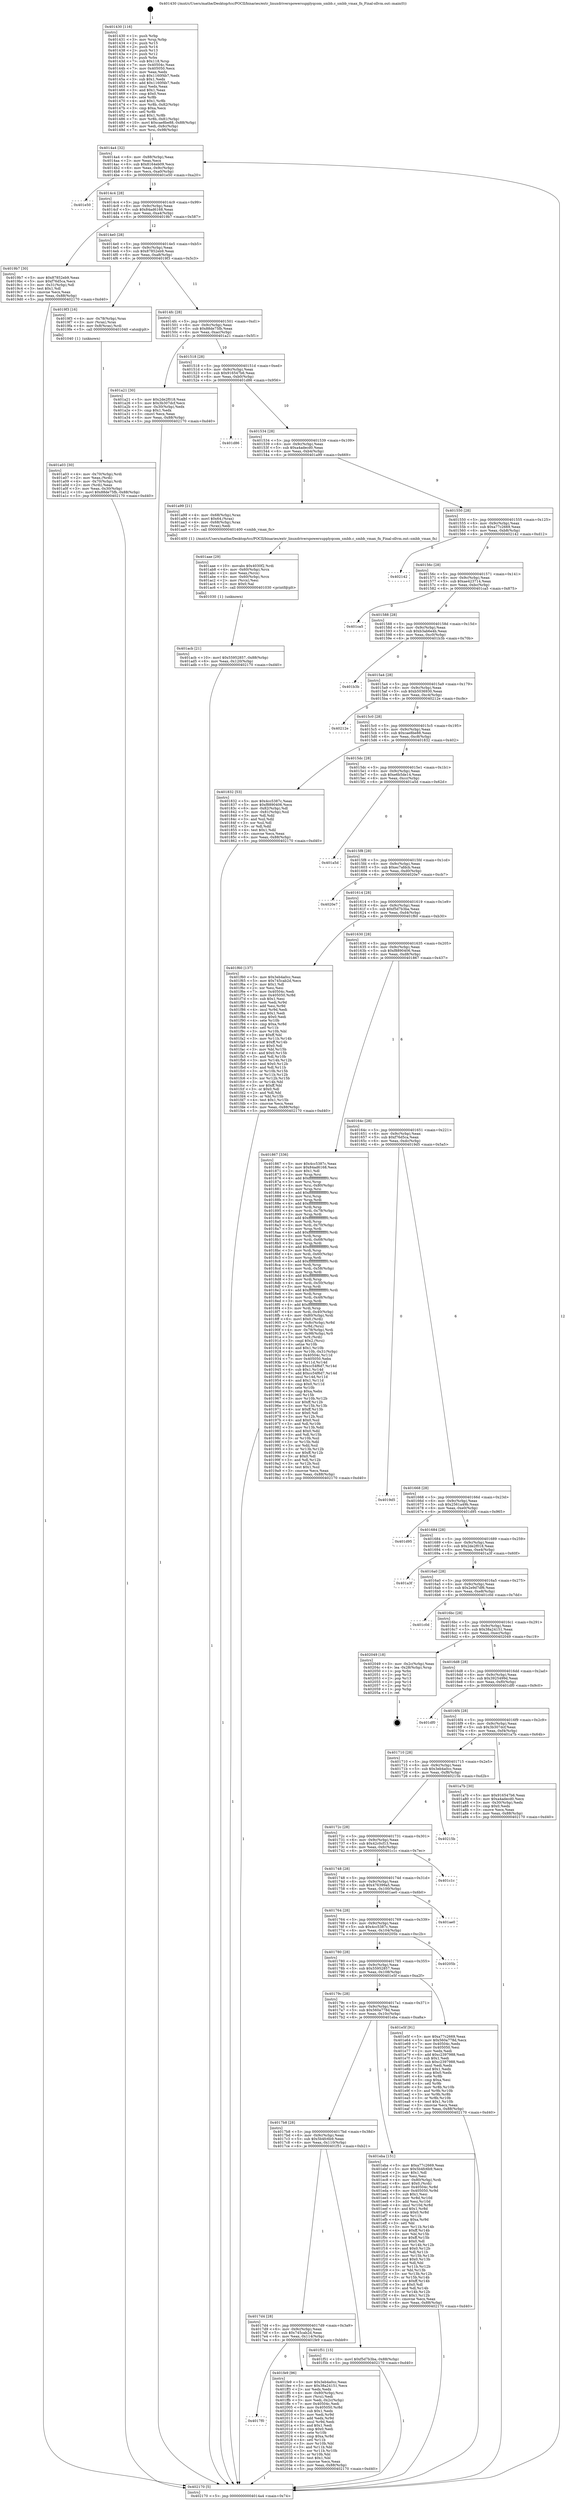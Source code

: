 digraph "0x401430" {
  label = "0x401430 (/mnt/c/Users/mathe/Desktop/tcc/POCII/binaries/extr_linuxdriverspowersupplyqcom_smbb.c_smbb_vmax_fn_Final-ollvm.out::main(0))"
  labelloc = "t"
  node[shape=record]

  Entry [label="",width=0.3,height=0.3,shape=circle,fillcolor=black,style=filled]
  "0x4014a4" [label="{
     0x4014a4 [32]\l
     | [instrs]\l
     &nbsp;&nbsp;0x4014a4 \<+6\>: mov -0x88(%rbp),%eax\l
     &nbsp;&nbsp;0x4014aa \<+2\>: mov %eax,%ecx\l
     &nbsp;&nbsp;0x4014ac \<+6\>: sub $0x8164eb09,%ecx\l
     &nbsp;&nbsp;0x4014b2 \<+6\>: mov %eax,-0x9c(%rbp)\l
     &nbsp;&nbsp;0x4014b8 \<+6\>: mov %ecx,-0xa0(%rbp)\l
     &nbsp;&nbsp;0x4014be \<+6\>: je 0000000000401e50 \<main+0xa20\>\l
  }"]
  "0x401e50" [label="{
     0x401e50\l
  }", style=dashed]
  "0x4014c4" [label="{
     0x4014c4 [28]\l
     | [instrs]\l
     &nbsp;&nbsp;0x4014c4 \<+5\>: jmp 00000000004014c9 \<main+0x99\>\l
     &nbsp;&nbsp;0x4014c9 \<+6\>: mov -0x9c(%rbp),%eax\l
     &nbsp;&nbsp;0x4014cf \<+5\>: sub $0x84ad6168,%eax\l
     &nbsp;&nbsp;0x4014d4 \<+6\>: mov %eax,-0xa4(%rbp)\l
     &nbsp;&nbsp;0x4014da \<+6\>: je 00000000004019b7 \<main+0x587\>\l
  }"]
  Exit [label="",width=0.3,height=0.3,shape=circle,fillcolor=black,style=filled,peripheries=2]
  "0x4019b7" [label="{
     0x4019b7 [30]\l
     | [instrs]\l
     &nbsp;&nbsp;0x4019b7 \<+5\>: mov $0x87852eb9,%eax\l
     &nbsp;&nbsp;0x4019bc \<+5\>: mov $0xf76d5ca,%ecx\l
     &nbsp;&nbsp;0x4019c1 \<+3\>: mov -0x31(%rbp),%dl\l
     &nbsp;&nbsp;0x4019c4 \<+3\>: test $0x1,%dl\l
     &nbsp;&nbsp;0x4019c7 \<+3\>: cmovne %ecx,%eax\l
     &nbsp;&nbsp;0x4019ca \<+6\>: mov %eax,-0x88(%rbp)\l
     &nbsp;&nbsp;0x4019d0 \<+5\>: jmp 0000000000402170 \<main+0xd40\>\l
  }"]
  "0x4014e0" [label="{
     0x4014e0 [28]\l
     | [instrs]\l
     &nbsp;&nbsp;0x4014e0 \<+5\>: jmp 00000000004014e5 \<main+0xb5\>\l
     &nbsp;&nbsp;0x4014e5 \<+6\>: mov -0x9c(%rbp),%eax\l
     &nbsp;&nbsp;0x4014eb \<+5\>: sub $0x87852eb9,%eax\l
     &nbsp;&nbsp;0x4014f0 \<+6\>: mov %eax,-0xa8(%rbp)\l
     &nbsp;&nbsp;0x4014f6 \<+6\>: je 00000000004019f3 \<main+0x5c3\>\l
  }"]
  "0x4017f0" [label="{
     0x4017f0\l
  }", style=dashed]
  "0x4019f3" [label="{
     0x4019f3 [16]\l
     | [instrs]\l
     &nbsp;&nbsp;0x4019f3 \<+4\>: mov -0x78(%rbp),%rax\l
     &nbsp;&nbsp;0x4019f7 \<+3\>: mov (%rax),%rax\l
     &nbsp;&nbsp;0x4019fa \<+4\>: mov 0x8(%rax),%rdi\l
     &nbsp;&nbsp;0x4019fe \<+5\>: call 0000000000401040 \<atoi@plt\>\l
     | [calls]\l
     &nbsp;&nbsp;0x401040 \{1\} (unknown)\l
  }"]
  "0x4014fc" [label="{
     0x4014fc [28]\l
     | [instrs]\l
     &nbsp;&nbsp;0x4014fc \<+5\>: jmp 0000000000401501 \<main+0xd1\>\l
     &nbsp;&nbsp;0x401501 \<+6\>: mov -0x9c(%rbp),%eax\l
     &nbsp;&nbsp;0x401507 \<+5\>: sub $0x88de75fb,%eax\l
     &nbsp;&nbsp;0x40150c \<+6\>: mov %eax,-0xac(%rbp)\l
     &nbsp;&nbsp;0x401512 \<+6\>: je 0000000000401a21 \<main+0x5f1\>\l
  }"]
  "0x401fe9" [label="{
     0x401fe9 [96]\l
     | [instrs]\l
     &nbsp;&nbsp;0x401fe9 \<+5\>: mov $0x3eb4a0cc,%eax\l
     &nbsp;&nbsp;0x401fee \<+5\>: mov $0x38a24151,%ecx\l
     &nbsp;&nbsp;0x401ff3 \<+2\>: xor %edx,%edx\l
     &nbsp;&nbsp;0x401ff5 \<+4\>: mov -0x80(%rbp),%rsi\l
     &nbsp;&nbsp;0x401ff9 \<+2\>: mov (%rsi),%edi\l
     &nbsp;&nbsp;0x401ffb \<+3\>: mov %edi,-0x2c(%rbp)\l
     &nbsp;&nbsp;0x401ffe \<+7\>: mov 0x40504c,%edi\l
     &nbsp;&nbsp;0x402005 \<+8\>: mov 0x405050,%r8d\l
     &nbsp;&nbsp;0x40200d \<+3\>: sub $0x1,%edx\l
     &nbsp;&nbsp;0x402010 \<+3\>: mov %edi,%r9d\l
     &nbsp;&nbsp;0x402013 \<+3\>: add %edx,%r9d\l
     &nbsp;&nbsp;0x402016 \<+4\>: imul %r9d,%edi\l
     &nbsp;&nbsp;0x40201a \<+3\>: and $0x1,%edi\l
     &nbsp;&nbsp;0x40201d \<+3\>: cmp $0x0,%edi\l
     &nbsp;&nbsp;0x402020 \<+4\>: sete %r10b\l
     &nbsp;&nbsp;0x402024 \<+4\>: cmp $0xa,%r8d\l
     &nbsp;&nbsp;0x402028 \<+4\>: setl %r11b\l
     &nbsp;&nbsp;0x40202c \<+3\>: mov %r10b,%bl\l
     &nbsp;&nbsp;0x40202f \<+3\>: and %r11b,%bl\l
     &nbsp;&nbsp;0x402032 \<+3\>: xor %r11b,%r10b\l
     &nbsp;&nbsp;0x402035 \<+3\>: or %r10b,%bl\l
     &nbsp;&nbsp;0x402038 \<+3\>: test $0x1,%bl\l
     &nbsp;&nbsp;0x40203b \<+3\>: cmovne %ecx,%eax\l
     &nbsp;&nbsp;0x40203e \<+6\>: mov %eax,-0x88(%rbp)\l
     &nbsp;&nbsp;0x402044 \<+5\>: jmp 0000000000402170 \<main+0xd40\>\l
  }"]
  "0x401a21" [label="{
     0x401a21 [30]\l
     | [instrs]\l
     &nbsp;&nbsp;0x401a21 \<+5\>: mov $0x2de2f018,%eax\l
     &nbsp;&nbsp;0x401a26 \<+5\>: mov $0x3b307dcf,%ecx\l
     &nbsp;&nbsp;0x401a2b \<+3\>: mov -0x30(%rbp),%edx\l
     &nbsp;&nbsp;0x401a2e \<+3\>: cmp $0x1,%edx\l
     &nbsp;&nbsp;0x401a31 \<+3\>: cmovl %ecx,%eax\l
     &nbsp;&nbsp;0x401a34 \<+6\>: mov %eax,-0x88(%rbp)\l
     &nbsp;&nbsp;0x401a3a \<+5\>: jmp 0000000000402170 \<main+0xd40\>\l
  }"]
  "0x401518" [label="{
     0x401518 [28]\l
     | [instrs]\l
     &nbsp;&nbsp;0x401518 \<+5\>: jmp 000000000040151d \<main+0xed\>\l
     &nbsp;&nbsp;0x40151d \<+6\>: mov -0x9c(%rbp),%eax\l
     &nbsp;&nbsp;0x401523 \<+5\>: sub $0x916547b6,%eax\l
     &nbsp;&nbsp;0x401528 \<+6\>: mov %eax,-0xb0(%rbp)\l
     &nbsp;&nbsp;0x40152e \<+6\>: je 0000000000401d86 \<main+0x956\>\l
  }"]
  "0x4017d4" [label="{
     0x4017d4 [28]\l
     | [instrs]\l
     &nbsp;&nbsp;0x4017d4 \<+5\>: jmp 00000000004017d9 \<main+0x3a9\>\l
     &nbsp;&nbsp;0x4017d9 \<+6\>: mov -0x9c(%rbp),%eax\l
     &nbsp;&nbsp;0x4017df \<+5\>: sub $0x745cab2d,%eax\l
     &nbsp;&nbsp;0x4017e4 \<+6\>: mov %eax,-0x114(%rbp)\l
     &nbsp;&nbsp;0x4017ea \<+6\>: je 0000000000401fe9 \<main+0xbb9\>\l
  }"]
  "0x401d86" [label="{
     0x401d86\l
  }", style=dashed]
  "0x401534" [label="{
     0x401534 [28]\l
     | [instrs]\l
     &nbsp;&nbsp;0x401534 \<+5\>: jmp 0000000000401539 \<main+0x109\>\l
     &nbsp;&nbsp;0x401539 \<+6\>: mov -0x9c(%rbp),%eax\l
     &nbsp;&nbsp;0x40153f \<+5\>: sub $0xa4adecd0,%eax\l
     &nbsp;&nbsp;0x401544 \<+6\>: mov %eax,-0xb4(%rbp)\l
     &nbsp;&nbsp;0x40154a \<+6\>: je 0000000000401a99 \<main+0x669\>\l
  }"]
  "0x401f51" [label="{
     0x401f51 [15]\l
     | [instrs]\l
     &nbsp;&nbsp;0x401f51 \<+10\>: movl $0xf5d7b3ba,-0x88(%rbp)\l
     &nbsp;&nbsp;0x401f5b \<+5\>: jmp 0000000000402170 \<main+0xd40\>\l
  }"]
  "0x401a99" [label="{
     0x401a99 [21]\l
     | [instrs]\l
     &nbsp;&nbsp;0x401a99 \<+4\>: mov -0x68(%rbp),%rax\l
     &nbsp;&nbsp;0x401a9d \<+6\>: movl $0x64,(%rax)\l
     &nbsp;&nbsp;0x401aa3 \<+4\>: mov -0x68(%rbp),%rax\l
     &nbsp;&nbsp;0x401aa7 \<+2\>: mov (%rax),%edi\l
     &nbsp;&nbsp;0x401aa9 \<+5\>: call 0000000000401400 \<smbb_vmax_fn\>\l
     | [calls]\l
     &nbsp;&nbsp;0x401400 \{1\} (/mnt/c/Users/mathe/Desktop/tcc/POCII/binaries/extr_linuxdriverspowersupplyqcom_smbb.c_smbb_vmax_fn_Final-ollvm.out::smbb_vmax_fn)\l
  }"]
  "0x401550" [label="{
     0x401550 [28]\l
     | [instrs]\l
     &nbsp;&nbsp;0x401550 \<+5\>: jmp 0000000000401555 \<main+0x125\>\l
     &nbsp;&nbsp;0x401555 \<+6\>: mov -0x9c(%rbp),%eax\l
     &nbsp;&nbsp;0x40155b \<+5\>: sub $0xa77c2669,%eax\l
     &nbsp;&nbsp;0x401560 \<+6\>: mov %eax,-0xb8(%rbp)\l
     &nbsp;&nbsp;0x401566 \<+6\>: je 0000000000402142 \<main+0xd12\>\l
  }"]
  "0x4017b8" [label="{
     0x4017b8 [28]\l
     | [instrs]\l
     &nbsp;&nbsp;0x4017b8 \<+5\>: jmp 00000000004017bd \<main+0x38d\>\l
     &nbsp;&nbsp;0x4017bd \<+6\>: mov -0x9c(%rbp),%eax\l
     &nbsp;&nbsp;0x4017c3 \<+5\>: sub $0x5b4fc6b9,%eax\l
     &nbsp;&nbsp;0x4017c8 \<+6\>: mov %eax,-0x110(%rbp)\l
     &nbsp;&nbsp;0x4017ce \<+6\>: je 0000000000401f51 \<main+0xb21\>\l
  }"]
  "0x402142" [label="{
     0x402142\l
  }", style=dashed]
  "0x40156c" [label="{
     0x40156c [28]\l
     | [instrs]\l
     &nbsp;&nbsp;0x40156c \<+5\>: jmp 0000000000401571 \<main+0x141\>\l
     &nbsp;&nbsp;0x401571 \<+6\>: mov -0x9c(%rbp),%eax\l
     &nbsp;&nbsp;0x401577 \<+5\>: sub $0xae423714,%eax\l
     &nbsp;&nbsp;0x40157c \<+6\>: mov %eax,-0xbc(%rbp)\l
     &nbsp;&nbsp;0x401582 \<+6\>: je 0000000000401ca5 \<main+0x875\>\l
  }"]
  "0x401eba" [label="{
     0x401eba [151]\l
     | [instrs]\l
     &nbsp;&nbsp;0x401eba \<+5\>: mov $0xa77c2669,%eax\l
     &nbsp;&nbsp;0x401ebf \<+5\>: mov $0x5b4fc6b9,%ecx\l
     &nbsp;&nbsp;0x401ec4 \<+2\>: mov $0x1,%dl\l
     &nbsp;&nbsp;0x401ec6 \<+2\>: xor %esi,%esi\l
     &nbsp;&nbsp;0x401ec8 \<+4\>: mov -0x80(%rbp),%rdi\l
     &nbsp;&nbsp;0x401ecc \<+6\>: movl $0x0,(%rdi)\l
     &nbsp;&nbsp;0x401ed2 \<+8\>: mov 0x40504c,%r8d\l
     &nbsp;&nbsp;0x401eda \<+8\>: mov 0x405050,%r9d\l
     &nbsp;&nbsp;0x401ee2 \<+3\>: sub $0x1,%esi\l
     &nbsp;&nbsp;0x401ee5 \<+3\>: mov %r8d,%r10d\l
     &nbsp;&nbsp;0x401ee8 \<+3\>: add %esi,%r10d\l
     &nbsp;&nbsp;0x401eeb \<+4\>: imul %r10d,%r8d\l
     &nbsp;&nbsp;0x401eef \<+4\>: and $0x1,%r8d\l
     &nbsp;&nbsp;0x401ef3 \<+4\>: cmp $0x0,%r8d\l
     &nbsp;&nbsp;0x401ef7 \<+4\>: sete %r11b\l
     &nbsp;&nbsp;0x401efb \<+4\>: cmp $0xa,%r9d\l
     &nbsp;&nbsp;0x401eff \<+3\>: setl %bl\l
     &nbsp;&nbsp;0x401f02 \<+3\>: mov %r11b,%r14b\l
     &nbsp;&nbsp;0x401f05 \<+4\>: xor $0xff,%r14b\l
     &nbsp;&nbsp;0x401f09 \<+3\>: mov %bl,%r15b\l
     &nbsp;&nbsp;0x401f0c \<+4\>: xor $0xff,%r15b\l
     &nbsp;&nbsp;0x401f10 \<+3\>: xor $0x0,%dl\l
     &nbsp;&nbsp;0x401f13 \<+3\>: mov %r14b,%r12b\l
     &nbsp;&nbsp;0x401f16 \<+4\>: and $0x0,%r12b\l
     &nbsp;&nbsp;0x401f1a \<+3\>: and %dl,%r11b\l
     &nbsp;&nbsp;0x401f1d \<+3\>: mov %r15b,%r13b\l
     &nbsp;&nbsp;0x401f20 \<+4\>: and $0x0,%r13b\l
     &nbsp;&nbsp;0x401f24 \<+2\>: and %dl,%bl\l
     &nbsp;&nbsp;0x401f26 \<+3\>: or %r11b,%r12b\l
     &nbsp;&nbsp;0x401f29 \<+3\>: or %bl,%r13b\l
     &nbsp;&nbsp;0x401f2c \<+3\>: xor %r13b,%r12b\l
     &nbsp;&nbsp;0x401f2f \<+3\>: or %r15b,%r14b\l
     &nbsp;&nbsp;0x401f32 \<+4\>: xor $0xff,%r14b\l
     &nbsp;&nbsp;0x401f36 \<+3\>: or $0x0,%dl\l
     &nbsp;&nbsp;0x401f39 \<+3\>: and %dl,%r14b\l
     &nbsp;&nbsp;0x401f3c \<+3\>: or %r14b,%r12b\l
     &nbsp;&nbsp;0x401f3f \<+4\>: test $0x1,%r12b\l
     &nbsp;&nbsp;0x401f43 \<+3\>: cmovne %ecx,%eax\l
     &nbsp;&nbsp;0x401f46 \<+6\>: mov %eax,-0x88(%rbp)\l
     &nbsp;&nbsp;0x401f4c \<+5\>: jmp 0000000000402170 \<main+0xd40\>\l
  }"]
  "0x401ca5" [label="{
     0x401ca5\l
  }", style=dashed]
  "0x401588" [label="{
     0x401588 [28]\l
     | [instrs]\l
     &nbsp;&nbsp;0x401588 \<+5\>: jmp 000000000040158d \<main+0x15d\>\l
     &nbsp;&nbsp;0x40158d \<+6\>: mov -0x9c(%rbp),%eax\l
     &nbsp;&nbsp;0x401593 \<+5\>: sub $0xb3ab6e4b,%eax\l
     &nbsp;&nbsp;0x401598 \<+6\>: mov %eax,-0xc0(%rbp)\l
     &nbsp;&nbsp;0x40159e \<+6\>: je 0000000000401b3b \<main+0x70b\>\l
  }"]
  "0x40179c" [label="{
     0x40179c [28]\l
     | [instrs]\l
     &nbsp;&nbsp;0x40179c \<+5\>: jmp 00000000004017a1 \<main+0x371\>\l
     &nbsp;&nbsp;0x4017a1 \<+6\>: mov -0x9c(%rbp),%eax\l
     &nbsp;&nbsp;0x4017a7 \<+5\>: sub $0x560a778d,%eax\l
     &nbsp;&nbsp;0x4017ac \<+6\>: mov %eax,-0x10c(%rbp)\l
     &nbsp;&nbsp;0x4017b2 \<+6\>: je 0000000000401eba \<main+0xa8a\>\l
  }"]
  "0x401b3b" [label="{
     0x401b3b\l
  }", style=dashed]
  "0x4015a4" [label="{
     0x4015a4 [28]\l
     | [instrs]\l
     &nbsp;&nbsp;0x4015a4 \<+5\>: jmp 00000000004015a9 \<main+0x179\>\l
     &nbsp;&nbsp;0x4015a9 \<+6\>: mov -0x9c(%rbp),%eax\l
     &nbsp;&nbsp;0x4015af \<+5\>: sub $0xb5036930,%eax\l
     &nbsp;&nbsp;0x4015b4 \<+6\>: mov %eax,-0xc4(%rbp)\l
     &nbsp;&nbsp;0x4015ba \<+6\>: je 000000000040212e \<main+0xcfe\>\l
  }"]
  "0x401e5f" [label="{
     0x401e5f [91]\l
     | [instrs]\l
     &nbsp;&nbsp;0x401e5f \<+5\>: mov $0xa77c2669,%eax\l
     &nbsp;&nbsp;0x401e64 \<+5\>: mov $0x560a778d,%ecx\l
     &nbsp;&nbsp;0x401e69 \<+7\>: mov 0x40504c,%edx\l
     &nbsp;&nbsp;0x401e70 \<+7\>: mov 0x405050,%esi\l
     &nbsp;&nbsp;0x401e77 \<+2\>: mov %edx,%edi\l
     &nbsp;&nbsp;0x401e79 \<+6\>: add $0xc2397988,%edi\l
     &nbsp;&nbsp;0x401e7f \<+3\>: sub $0x1,%edi\l
     &nbsp;&nbsp;0x401e82 \<+6\>: sub $0xc2397988,%edi\l
     &nbsp;&nbsp;0x401e88 \<+3\>: imul %edi,%edx\l
     &nbsp;&nbsp;0x401e8b \<+3\>: and $0x1,%edx\l
     &nbsp;&nbsp;0x401e8e \<+3\>: cmp $0x0,%edx\l
     &nbsp;&nbsp;0x401e91 \<+4\>: sete %r8b\l
     &nbsp;&nbsp;0x401e95 \<+3\>: cmp $0xa,%esi\l
     &nbsp;&nbsp;0x401e98 \<+4\>: setl %r9b\l
     &nbsp;&nbsp;0x401e9c \<+3\>: mov %r8b,%r10b\l
     &nbsp;&nbsp;0x401e9f \<+3\>: and %r9b,%r10b\l
     &nbsp;&nbsp;0x401ea2 \<+3\>: xor %r9b,%r8b\l
     &nbsp;&nbsp;0x401ea5 \<+3\>: or %r8b,%r10b\l
     &nbsp;&nbsp;0x401ea8 \<+4\>: test $0x1,%r10b\l
     &nbsp;&nbsp;0x401eac \<+3\>: cmovne %ecx,%eax\l
     &nbsp;&nbsp;0x401eaf \<+6\>: mov %eax,-0x88(%rbp)\l
     &nbsp;&nbsp;0x401eb5 \<+5\>: jmp 0000000000402170 \<main+0xd40\>\l
  }"]
  "0x40212e" [label="{
     0x40212e\l
  }", style=dashed]
  "0x4015c0" [label="{
     0x4015c0 [28]\l
     | [instrs]\l
     &nbsp;&nbsp;0x4015c0 \<+5\>: jmp 00000000004015c5 \<main+0x195\>\l
     &nbsp;&nbsp;0x4015c5 \<+6\>: mov -0x9c(%rbp),%eax\l
     &nbsp;&nbsp;0x4015cb \<+5\>: sub $0xcae8be88,%eax\l
     &nbsp;&nbsp;0x4015d0 \<+6\>: mov %eax,-0xc8(%rbp)\l
     &nbsp;&nbsp;0x4015d6 \<+6\>: je 0000000000401832 \<main+0x402\>\l
  }"]
  "0x401780" [label="{
     0x401780 [28]\l
     | [instrs]\l
     &nbsp;&nbsp;0x401780 \<+5\>: jmp 0000000000401785 \<main+0x355\>\l
     &nbsp;&nbsp;0x401785 \<+6\>: mov -0x9c(%rbp),%eax\l
     &nbsp;&nbsp;0x40178b \<+5\>: sub $0x55952857,%eax\l
     &nbsp;&nbsp;0x401790 \<+6\>: mov %eax,-0x108(%rbp)\l
     &nbsp;&nbsp;0x401796 \<+6\>: je 0000000000401e5f \<main+0xa2f\>\l
  }"]
  "0x401832" [label="{
     0x401832 [53]\l
     | [instrs]\l
     &nbsp;&nbsp;0x401832 \<+5\>: mov $0x4cc5387c,%eax\l
     &nbsp;&nbsp;0x401837 \<+5\>: mov $0xf8890406,%ecx\l
     &nbsp;&nbsp;0x40183c \<+6\>: mov -0x82(%rbp),%dl\l
     &nbsp;&nbsp;0x401842 \<+7\>: mov -0x81(%rbp),%sil\l
     &nbsp;&nbsp;0x401849 \<+3\>: mov %dl,%dil\l
     &nbsp;&nbsp;0x40184c \<+3\>: and %sil,%dil\l
     &nbsp;&nbsp;0x40184f \<+3\>: xor %sil,%dl\l
     &nbsp;&nbsp;0x401852 \<+3\>: or %dl,%dil\l
     &nbsp;&nbsp;0x401855 \<+4\>: test $0x1,%dil\l
     &nbsp;&nbsp;0x401859 \<+3\>: cmovne %ecx,%eax\l
     &nbsp;&nbsp;0x40185c \<+6\>: mov %eax,-0x88(%rbp)\l
     &nbsp;&nbsp;0x401862 \<+5\>: jmp 0000000000402170 \<main+0xd40\>\l
  }"]
  "0x4015dc" [label="{
     0x4015dc [28]\l
     | [instrs]\l
     &nbsp;&nbsp;0x4015dc \<+5\>: jmp 00000000004015e1 \<main+0x1b1\>\l
     &nbsp;&nbsp;0x4015e1 \<+6\>: mov -0x9c(%rbp),%eax\l
     &nbsp;&nbsp;0x4015e7 \<+5\>: sub $0xe6b5de14,%eax\l
     &nbsp;&nbsp;0x4015ec \<+6\>: mov %eax,-0xcc(%rbp)\l
     &nbsp;&nbsp;0x4015f2 \<+6\>: je 0000000000401a5d \<main+0x62d\>\l
  }"]
  "0x402170" [label="{
     0x402170 [5]\l
     | [instrs]\l
     &nbsp;&nbsp;0x402170 \<+5\>: jmp 00000000004014a4 \<main+0x74\>\l
  }"]
  "0x401430" [label="{
     0x401430 [116]\l
     | [instrs]\l
     &nbsp;&nbsp;0x401430 \<+1\>: push %rbp\l
     &nbsp;&nbsp;0x401431 \<+3\>: mov %rsp,%rbp\l
     &nbsp;&nbsp;0x401434 \<+2\>: push %r15\l
     &nbsp;&nbsp;0x401436 \<+2\>: push %r14\l
     &nbsp;&nbsp;0x401438 \<+2\>: push %r13\l
     &nbsp;&nbsp;0x40143a \<+2\>: push %r12\l
     &nbsp;&nbsp;0x40143c \<+1\>: push %rbx\l
     &nbsp;&nbsp;0x40143d \<+7\>: sub $0x118,%rsp\l
     &nbsp;&nbsp;0x401444 \<+7\>: mov 0x40504c,%eax\l
     &nbsp;&nbsp;0x40144b \<+7\>: mov 0x405050,%ecx\l
     &nbsp;&nbsp;0x401452 \<+2\>: mov %eax,%edx\l
     &nbsp;&nbsp;0x401454 \<+6\>: sub $0x1160f4b7,%edx\l
     &nbsp;&nbsp;0x40145a \<+3\>: sub $0x1,%edx\l
     &nbsp;&nbsp;0x40145d \<+6\>: add $0x1160f4b7,%edx\l
     &nbsp;&nbsp;0x401463 \<+3\>: imul %edx,%eax\l
     &nbsp;&nbsp;0x401466 \<+3\>: and $0x1,%eax\l
     &nbsp;&nbsp;0x401469 \<+3\>: cmp $0x0,%eax\l
     &nbsp;&nbsp;0x40146c \<+4\>: sete %r8b\l
     &nbsp;&nbsp;0x401470 \<+4\>: and $0x1,%r8b\l
     &nbsp;&nbsp;0x401474 \<+7\>: mov %r8b,-0x82(%rbp)\l
     &nbsp;&nbsp;0x40147b \<+3\>: cmp $0xa,%ecx\l
     &nbsp;&nbsp;0x40147e \<+4\>: setl %r8b\l
     &nbsp;&nbsp;0x401482 \<+4\>: and $0x1,%r8b\l
     &nbsp;&nbsp;0x401486 \<+7\>: mov %r8b,-0x81(%rbp)\l
     &nbsp;&nbsp;0x40148d \<+10\>: movl $0xcae8be88,-0x88(%rbp)\l
     &nbsp;&nbsp;0x401497 \<+6\>: mov %edi,-0x8c(%rbp)\l
     &nbsp;&nbsp;0x40149d \<+7\>: mov %rsi,-0x98(%rbp)\l
  }"]
  "0x40205b" [label="{
     0x40205b\l
  }", style=dashed]
  "0x401a5d" [label="{
     0x401a5d\l
  }", style=dashed]
  "0x4015f8" [label="{
     0x4015f8 [28]\l
     | [instrs]\l
     &nbsp;&nbsp;0x4015f8 \<+5\>: jmp 00000000004015fd \<main+0x1cd\>\l
     &nbsp;&nbsp;0x4015fd \<+6\>: mov -0x9c(%rbp),%eax\l
     &nbsp;&nbsp;0x401603 \<+5\>: sub $0xec7afdcb,%eax\l
     &nbsp;&nbsp;0x401608 \<+6\>: mov %eax,-0xd0(%rbp)\l
     &nbsp;&nbsp;0x40160e \<+6\>: je 00000000004020e7 \<main+0xcb7\>\l
  }"]
  "0x401764" [label="{
     0x401764 [28]\l
     | [instrs]\l
     &nbsp;&nbsp;0x401764 \<+5\>: jmp 0000000000401769 \<main+0x339\>\l
     &nbsp;&nbsp;0x401769 \<+6\>: mov -0x9c(%rbp),%eax\l
     &nbsp;&nbsp;0x40176f \<+5\>: sub $0x4cc5387c,%eax\l
     &nbsp;&nbsp;0x401774 \<+6\>: mov %eax,-0x104(%rbp)\l
     &nbsp;&nbsp;0x40177a \<+6\>: je 000000000040205b \<main+0xc2b\>\l
  }"]
  "0x4020e7" [label="{
     0x4020e7\l
  }", style=dashed]
  "0x401614" [label="{
     0x401614 [28]\l
     | [instrs]\l
     &nbsp;&nbsp;0x401614 \<+5\>: jmp 0000000000401619 \<main+0x1e9\>\l
     &nbsp;&nbsp;0x401619 \<+6\>: mov -0x9c(%rbp),%eax\l
     &nbsp;&nbsp;0x40161f \<+5\>: sub $0xf5d7b3ba,%eax\l
     &nbsp;&nbsp;0x401624 \<+6\>: mov %eax,-0xd4(%rbp)\l
     &nbsp;&nbsp;0x40162a \<+6\>: je 0000000000401f60 \<main+0xb30\>\l
  }"]
  "0x401ae0" [label="{
     0x401ae0\l
  }", style=dashed]
  "0x401f60" [label="{
     0x401f60 [137]\l
     | [instrs]\l
     &nbsp;&nbsp;0x401f60 \<+5\>: mov $0x3eb4a0cc,%eax\l
     &nbsp;&nbsp;0x401f65 \<+5\>: mov $0x745cab2d,%ecx\l
     &nbsp;&nbsp;0x401f6a \<+2\>: mov $0x1,%dl\l
     &nbsp;&nbsp;0x401f6c \<+2\>: xor %esi,%esi\l
     &nbsp;&nbsp;0x401f6e \<+7\>: mov 0x40504c,%edi\l
     &nbsp;&nbsp;0x401f75 \<+8\>: mov 0x405050,%r8d\l
     &nbsp;&nbsp;0x401f7d \<+3\>: sub $0x1,%esi\l
     &nbsp;&nbsp;0x401f80 \<+3\>: mov %edi,%r9d\l
     &nbsp;&nbsp;0x401f83 \<+3\>: add %esi,%r9d\l
     &nbsp;&nbsp;0x401f86 \<+4\>: imul %r9d,%edi\l
     &nbsp;&nbsp;0x401f8a \<+3\>: and $0x1,%edi\l
     &nbsp;&nbsp;0x401f8d \<+3\>: cmp $0x0,%edi\l
     &nbsp;&nbsp;0x401f90 \<+4\>: sete %r10b\l
     &nbsp;&nbsp;0x401f94 \<+4\>: cmp $0xa,%r8d\l
     &nbsp;&nbsp;0x401f98 \<+4\>: setl %r11b\l
     &nbsp;&nbsp;0x401f9c \<+3\>: mov %r10b,%bl\l
     &nbsp;&nbsp;0x401f9f \<+3\>: xor $0xff,%bl\l
     &nbsp;&nbsp;0x401fa2 \<+3\>: mov %r11b,%r14b\l
     &nbsp;&nbsp;0x401fa5 \<+4\>: xor $0xff,%r14b\l
     &nbsp;&nbsp;0x401fa9 \<+3\>: xor $0x0,%dl\l
     &nbsp;&nbsp;0x401fac \<+3\>: mov %bl,%r15b\l
     &nbsp;&nbsp;0x401faf \<+4\>: and $0x0,%r15b\l
     &nbsp;&nbsp;0x401fb3 \<+3\>: and %dl,%r10b\l
     &nbsp;&nbsp;0x401fb6 \<+3\>: mov %r14b,%r12b\l
     &nbsp;&nbsp;0x401fb9 \<+4\>: and $0x0,%r12b\l
     &nbsp;&nbsp;0x401fbd \<+3\>: and %dl,%r11b\l
     &nbsp;&nbsp;0x401fc0 \<+3\>: or %r10b,%r15b\l
     &nbsp;&nbsp;0x401fc3 \<+3\>: or %r11b,%r12b\l
     &nbsp;&nbsp;0x401fc6 \<+3\>: xor %r12b,%r15b\l
     &nbsp;&nbsp;0x401fc9 \<+3\>: or %r14b,%bl\l
     &nbsp;&nbsp;0x401fcc \<+3\>: xor $0xff,%bl\l
     &nbsp;&nbsp;0x401fcf \<+3\>: or $0x0,%dl\l
     &nbsp;&nbsp;0x401fd2 \<+2\>: and %dl,%bl\l
     &nbsp;&nbsp;0x401fd4 \<+3\>: or %bl,%r15b\l
     &nbsp;&nbsp;0x401fd7 \<+4\>: test $0x1,%r15b\l
     &nbsp;&nbsp;0x401fdb \<+3\>: cmovne %ecx,%eax\l
     &nbsp;&nbsp;0x401fde \<+6\>: mov %eax,-0x88(%rbp)\l
     &nbsp;&nbsp;0x401fe4 \<+5\>: jmp 0000000000402170 \<main+0xd40\>\l
  }"]
  "0x401630" [label="{
     0x401630 [28]\l
     | [instrs]\l
     &nbsp;&nbsp;0x401630 \<+5\>: jmp 0000000000401635 \<main+0x205\>\l
     &nbsp;&nbsp;0x401635 \<+6\>: mov -0x9c(%rbp),%eax\l
     &nbsp;&nbsp;0x40163b \<+5\>: sub $0xf8890406,%eax\l
     &nbsp;&nbsp;0x401640 \<+6\>: mov %eax,-0xd8(%rbp)\l
     &nbsp;&nbsp;0x401646 \<+6\>: je 0000000000401867 \<main+0x437\>\l
  }"]
  "0x401748" [label="{
     0x401748 [28]\l
     | [instrs]\l
     &nbsp;&nbsp;0x401748 \<+5\>: jmp 000000000040174d \<main+0x31d\>\l
     &nbsp;&nbsp;0x40174d \<+6\>: mov -0x9c(%rbp),%eax\l
     &nbsp;&nbsp;0x401753 \<+5\>: sub $0x476399a5,%eax\l
     &nbsp;&nbsp;0x401758 \<+6\>: mov %eax,-0x100(%rbp)\l
     &nbsp;&nbsp;0x40175e \<+6\>: je 0000000000401ae0 \<main+0x6b0\>\l
  }"]
  "0x401867" [label="{
     0x401867 [336]\l
     | [instrs]\l
     &nbsp;&nbsp;0x401867 \<+5\>: mov $0x4cc5387c,%eax\l
     &nbsp;&nbsp;0x40186c \<+5\>: mov $0x84ad6168,%ecx\l
     &nbsp;&nbsp;0x401871 \<+2\>: mov $0x1,%dl\l
     &nbsp;&nbsp;0x401873 \<+3\>: mov %rsp,%rsi\l
     &nbsp;&nbsp;0x401876 \<+4\>: add $0xfffffffffffffff0,%rsi\l
     &nbsp;&nbsp;0x40187a \<+3\>: mov %rsi,%rsp\l
     &nbsp;&nbsp;0x40187d \<+4\>: mov %rsi,-0x80(%rbp)\l
     &nbsp;&nbsp;0x401881 \<+3\>: mov %rsp,%rsi\l
     &nbsp;&nbsp;0x401884 \<+4\>: add $0xfffffffffffffff0,%rsi\l
     &nbsp;&nbsp;0x401888 \<+3\>: mov %rsi,%rsp\l
     &nbsp;&nbsp;0x40188b \<+3\>: mov %rsp,%rdi\l
     &nbsp;&nbsp;0x40188e \<+4\>: add $0xfffffffffffffff0,%rdi\l
     &nbsp;&nbsp;0x401892 \<+3\>: mov %rdi,%rsp\l
     &nbsp;&nbsp;0x401895 \<+4\>: mov %rdi,-0x78(%rbp)\l
     &nbsp;&nbsp;0x401899 \<+3\>: mov %rsp,%rdi\l
     &nbsp;&nbsp;0x40189c \<+4\>: add $0xfffffffffffffff0,%rdi\l
     &nbsp;&nbsp;0x4018a0 \<+3\>: mov %rdi,%rsp\l
     &nbsp;&nbsp;0x4018a3 \<+4\>: mov %rdi,-0x70(%rbp)\l
     &nbsp;&nbsp;0x4018a7 \<+3\>: mov %rsp,%rdi\l
     &nbsp;&nbsp;0x4018aa \<+4\>: add $0xfffffffffffffff0,%rdi\l
     &nbsp;&nbsp;0x4018ae \<+3\>: mov %rdi,%rsp\l
     &nbsp;&nbsp;0x4018b1 \<+4\>: mov %rdi,-0x68(%rbp)\l
     &nbsp;&nbsp;0x4018b5 \<+3\>: mov %rsp,%rdi\l
     &nbsp;&nbsp;0x4018b8 \<+4\>: add $0xfffffffffffffff0,%rdi\l
     &nbsp;&nbsp;0x4018bc \<+3\>: mov %rdi,%rsp\l
     &nbsp;&nbsp;0x4018bf \<+4\>: mov %rdi,-0x60(%rbp)\l
     &nbsp;&nbsp;0x4018c3 \<+3\>: mov %rsp,%rdi\l
     &nbsp;&nbsp;0x4018c6 \<+4\>: add $0xfffffffffffffff0,%rdi\l
     &nbsp;&nbsp;0x4018ca \<+3\>: mov %rdi,%rsp\l
     &nbsp;&nbsp;0x4018cd \<+4\>: mov %rdi,-0x58(%rbp)\l
     &nbsp;&nbsp;0x4018d1 \<+3\>: mov %rsp,%rdi\l
     &nbsp;&nbsp;0x4018d4 \<+4\>: add $0xfffffffffffffff0,%rdi\l
     &nbsp;&nbsp;0x4018d8 \<+3\>: mov %rdi,%rsp\l
     &nbsp;&nbsp;0x4018db \<+4\>: mov %rdi,-0x50(%rbp)\l
     &nbsp;&nbsp;0x4018df \<+3\>: mov %rsp,%rdi\l
     &nbsp;&nbsp;0x4018e2 \<+4\>: add $0xfffffffffffffff0,%rdi\l
     &nbsp;&nbsp;0x4018e6 \<+3\>: mov %rdi,%rsp\l
     &nbsp;&nbsp;0x4018e9 \<+4\>: mov %rdi,-0x48(%rbp)\l
     &nbsp;&nbsp;0x4018ed \<+3\>: mov %rsp,%rdi\l
     &nbsp;&nbsp;0x4018f0 \<+4\>: add $0xfffffffffffffff0,%rdi\l
     &nbsp;&nbsp;0x4018f4 \<+3\>: mov %rdi,%rsp\l
     &nbsp;&nbsp;0x4018f7 \<+4\>: mov %rdi,-0x40(%rbp)\l
     &nbsp;&nbsp;0x4018fb \<+4\>: mov -0x80(%rbp),%rdi\l
     &nbsp;&nbsp;0x4018ff \<+6\>: movl $0x0,(%rdi)\l
     &nbsp;&nbsp;0x401905 \<+7\>: mov -0x8c(%rbp),%r8d\l
     &nbsp;&nbsp;0x40190c \<+3\>: mov %r8d,(%rsi)\l
     &nbsp;&nbsp;0x40190f \<+4\>: mov -0x78(%rbp),%rdi\l
     &nbsp;&nbsp;0x401913 \<+7\>: mov -0x98(%rbp),%r9\l
     &nbsp;&nbsp;0x40191a \<+3\>: mov %r9,(%rdi)\l
     &nbsp;&nbsp;0x40191d \<+3\>: cmpl $0x2,(%rsi)\l
     &nbsp;&nbsp;0x401920 \<+4\>: setne %r10b\l
     &nbsp;&nbsp;0x401924 \<+4\>: and $0x1,%r10b\l
     &nbsp;&nbsp;0x401928 \<+4\>: mov %r10b,-0x31(%rbp)\l
     &nbsp;&nbsp;0x40192c \<+8\>: mov 0x40504c,%r11d\l
     &nbsp;&nbsp;0x401934 \<+7\>: mov 0x405050,%ebx\l
     &nbsp;&nbsp;0x40193b \<+3\>: mov %r11d,%r14d\l
     &nbsp;&nbsp;0x40193e \<+7\>: sub $0xcc54f6d7,%r14d\l
     &nbsp;&nbsp;0x401945 \<+4\>: sub $0x1,%r14d\l
     &nbsp;&nbsp;0x401949 \<+7\>: add $0xcc54f6d7,%r14d\l
     &nbsp;&nbsp;0x401950 \<+4\>: imul %r14d,%r11d\l
     &nbsp;&nbsp;0x401954 \<+4\>: and $0x1,%r11d\l
     &nbsp;&nbsp;0x401958 \<+4\>: cmp $0x0,%r11d\l
     &nbsp;&nbsp;0x40195c \<+4\>: sete %r10b\l
     &nbsp;&nbsp;0x401960 \<+3\>: cmp $0xa,%ebx\l
     &nbsp;&nbsp;0x401963 \<+4\>: setl %r15b\l
     &nbsp;&nbsp;0x401967 \<+3\>: mov %r10b,%r12b\l
     &nbsp;&nbsp;0x40196a \<+4\>: xor $0xff,%r12b\l
     &nbsp;&nbsp;0x40196e \<+3\>: mov %r15b,%r13b\l
     &nbsp;&nbsp;0x401971 \<+4\>: xor $0xff,%r13b\l
     &nbsp;&nbsp;0x401975 \<+3\>: xor $0x0,%dl\l
     &nbsp;&nbsp;0x401978 \<+3\>: mov %r12b,%sil\l
     &nbsp;&nbsp;0x40197b \<+4\>: and $0x0,%sil\l
     &nbsp;&nbsp;0x40197f \<+3\>: and %dl,%r10b\l
     &nbsp;&nbsp;0x401982 \<+3\>: mov %r13b,%dil\l
     &nbsp;&nbsp;0x401985 \<+4\>: and $0x0,%dil\l
     &nbsp;&nbsp;0x401989 \<+3\>: and %dl,%r15b\l
     &nbsp;&nbsp;0x40198c \<+3\>: or %r10b,%sil\l
     &nbsp;&nbsp;0x40198f \<+3\>: or %r15b,%dil\l
     &nbsp;&nbsp;0x401992 \<+3\>: xor %dil,%sil\l
     &nbsp;&nbsp;0x401995 \<+3\>: or %r13b,%r12b\l
     &nbsp;&nbsp;0x401998 \<+4\>: xor $0xff,%r12b\l
     &nbsp;&nbsp;0x40199c \<+3\>: or $0x0,%dl\l
     &nbsp;&nbsp;0x40199f \<+3\>: and %dl,%r12b\l
     &nbsp;&nbsp;0x4019a2 \<+3\>: or %r12b,%sil\l
     &nbsp;&nbsp;0x4019a5 \<+4\>: test $0x1,%sil\l
     &nbsp;&nbsp;0x4019a9 \<+3\>: cmovne %ecx,%eax\l
     &nbsp;&nbsp;0x4019ac \<+6\>: mov %eax,-0x88(%rbp)\l
     &nbsp;&nbsp;0x4019b2 \<+5\>: jmp 0000000000402170 \<main+0xd40\>\l
  }"]
  "0x40164c" [label="{
     0x40164c [28]\l
     | [instrs]\l
     &nbsp;&nbsp;0x40164c \<+5\>: jmp 0000000000401651 \<main+0x221\>\l
     &nbsp;&nbsp;0x401651 \<+6\>: mov -0x9c(%rbp),%eax\l
     &nbsp;&nbsp;0x401657 \<+5\>: sub $0xf76d5ca,%eax\l
     &nbsp;&nbsp;0x40165c \<+6\>: mov %eax,-0xdc(%rbp)\l
     &nbsp;&nbsp;0x401662 \<+6\>: je 00000000004019d5 \<main+0x5a5\>\l
  }"]
  "0x401c1c" [label="{
     0x401c1c\l
  }", style=dashed]
  "0x401a03" [label="{
     0x401a03 [30]\l
     | [instrs]\l
     &nbsp;&nbsp;0x401a03 \<+4\>: mov -0x70(%rbp),%rdi\l
     &nbsp;&nbsp;0x401a07 \<+2\>: mov %eax,(%rdi)\l
     &nbsp;&nbsp;0x401a09 \<+4\>: mov -0x70(%rbp),%rdi\l
     &nbsp;&nbsp;0x401a0d \<+2\>: mov (%rdi),%eax\l
     &nbsp;&nbsp;0x401a0f \<+3\>: mov %eax,-0x30(%rbp)\l
     &nbsp;&nbsp;0x401a12 \<+10\>: movl $0x88de75fb,-0x88(%rbp)\l
     &nbsp;&nbsp;0x401a1c \<+5\>: jmp 0000000000402170 \<main+0xd40\>\l
  }"]
  "0x40172c" [label="{
     0x40172c [28]\l
     | [instrs]\l
     &nbsp;&nbsp;0x40172c \<+5\>: jmp 0000000000401731 \<main+0x301\>\l
     &nbsp;&nbsp;0x401731 \<+6\>: mov -0x9c(%rbp),%eax\l
     &nbsp;&nbsp;0x401737 \<+5\>: sub $0x42c0cf13,%eax\l
     &nbsp;&nbsp;0x40173c \<+6\>: mov %eax,-0xfc(%rbp)\l
     &nbsp;&nbsp;0x401742 \<+6\>: je 0000000000401c1c \<main+0x7ec\>\l
  }"]
  "0x4019d5" [label="{
     0x4019d5\l
  }", style=dashed]
  "0x401668" [label="{
     0x401668 [28]\l
     | [instrs]\l
     &nbsp;&nbsp;0x401668 \<+5\>: jmp 000000000040166d \<main+0x23d\>\l
     &nbsp;&nbsp;0x40166d \<+6\>: mov -0x9c(%rbp),%eax\l
     &nbsp;&nbsp;0x401673 \<+5\>: sub $0x2561a49b,%eax\l
     &nbsp;&nbsp;0x401678 \<+6\>: mov %eax,-0xe0(%rbp)\l
     &nbsp;&nbsp;0x40167e \<+6\>: je 0000000000401d95 \<main+0x965\>\l
  }"]
  "0x40215b" [label="{
     0x40215b\l
  }", style=dashed]
  "0x401d95" [label="{
     0x401d95\l
  }", style=dashed]
  "0x401684" [label="{
     0x401684 [28]\l
     | [instrs]\l
     &nbsp;&nbsp;0x401684 \<+5\>: jmp 0000000000401689 \<main+0x259\>\l
     &nbsp;&nbsp;0x401689 \<+6\>: mov -0x9c(%rbp),%eax\l
     &nbsp;&nbsp;0x40168f \<+5\>: sub $0x2de2f018,%eax\l
     &nbsp;&nbsp;0x401694 \<+6\>: mov %eax,-0xe4(%rbp)\l
     &nbsp;&nbsp;0x40169a \<+6\>: je 0000000000401a3f \<main+0x60f\>\l
  }"]
  "0x401acb" [label="{
     0x401acb [21]\l
     | [instrs]\l
     &nbsp;&nbsp;0x401acb \<+10\>: movl $0x55952857,-0x88(%rbp)\l
     &nbsp;&nbsp;0x401ad5 \<+6\>: mov %eax,-0x120(%rbp)\l
     &nbsp;&nbsp;0x401adb \<+5\>: jmp 0000000000402170 \<main+0xd40\>\l
  }"]
  "0x401a3f" [label="{
     0x401a3f\l
  }", style=dashed]
  "0x4016a0" [label="{
     0x4016a0 [28]\l
     | [instrs]\l
     &nbsp;&nbsp;0x4016a0 \<+5\>: jmp 00000000004016a5 \<main+0x275\>\l
     &nbsp;&nbsp;0x4016a5 \<+6\>: mov -0x9c(%rbp),%eax\l
     &nbsp;&nbsp;0x4016ab \<+5\>: sub $0x2e9d7df6,%eax\l
     &nbsp;&nbsp;0x4016b0 \<+6\>: mov %eax,-0xe8(%rbp)\l
     &nbsp;&nbsp;0x4016b6 \<+6\>: je 0000000000401c0d \<main+0x7dd\>\l
  }"]
  "0x401aae" [label="{
     0x401aae [29]\l
     | [instrs]\l
     &nbsp;&nbsp;0x401aae \<+10\>: movabs $0x4030f2,%rdi\l
     &nbsp;&nbsp;0x401ab8 \<+4\>: mov -0x60(%rbp),%rcx\l
     &nbsp;&nbsp;0x401abc \<+2\>: mov %eax,(%rcx)\l
     &nbsp;&nbsp;0x401abe \<+4\>: mov -0x60(%rbp),%rcx\l
     &nbsp;&nbsp;0x401ac2 \<+2\>: mov (%rcx),%esi\l
     &nbsp;&nbsp;0x401ac4 \<+2\>: mov $0x0,%al\l
     &nbsp;&nbsp;0x401ac6 \<+5\>: call 0000000000401030 \<printf@plt\>\l
     | [calls]\l
     &nbsp;&nbsp;0x401030 \{1\} (unknown)\l
  }"]
  "0x401c0d" [label="{
     0x401c0d\l
  }", style=dashed]
  "0x4016bc" [label="{
     0x4016bc [28]\l
     | [instrs]\l
     &nbsp;&nbsp;0x4016bc \<+5\>: jmp 00000000004016c1 \<main+0x291\>\l
     &nbsp;&nbsp;0x4016c1 \<+6\>: mov -0x9c(%rbp),%eax\l
     &nbsp;&nbsp;0x4016c7 \<+5\>: sub $0x38a24151,%eax\l
     &nbsp;&nbsp;0x4016cc \<+6\>: mov %eax,-0xec(%rbp)\l
     &nbsp;&nbsp;0x4016d2 \<+6\>: je 0000000000402049 \<main+0xc19\>\l
  }"]
  "0x401710" [label="{
     0x401710 [28]\l
     | [instrs]\l
     &nbsp;&nbsp;0x401710 \<+5\>: jmp 0000000000401715 \<main+0x2e5\>\l
     &nbsp;&nbsp;0x401715 \<+6\>: mov -0x9c(%rbp),%eax\l
     &nbsp;&nbsp;0x40171b \<+5\>: sub $0x3eb4a0cc,%eax\l
     &nbsp;&nbsp;0x401720 \<+6\>: mov %eax,-0xf8(%rbp)\l
     &nbsp;&nbsp;0x401726 \<+6\>: je 000000000040215b \<main+0xd2b\>\l
  }"]
  "0x402049" [label="{
     0x402049 [18]\l
     | [instrs]\l
     &nbsp;&nbsp;0x402049 \<+3\>: mov -0x2c(%rbp),%eax\l
     &nbsp;&nbsp;0x40204c \<+4\>: lea -0x28(%rbp),%rsp\l
     &nbsp;&nbsp;0x402050 \<+1\>: pop %rbx\l
     &nbsp;&nbsp;0x402051 \<+2\>: pop %r12\l
     &nbsp;&nbsp;0x402053 \<+2\>: pop %r13\l
     &nbsp;&nbsp;0x402055 \<+2\>: pop %r14\l
     &nbsp;&nbsp;0x402057 \<+2\>: pop %r15\l
     &nbsp;&nbsp;0x402059 \<+1\>: pop %rbp\l
     &nbsp;&nbsp;0x40205a \<+1\>: ret\l
  }"]
  "0x4016d8" [label="{
     0x4016d8 [28]\l
     | [instrs]\l
     &nbsp;&nbsp;0x4016d8 \<+5\>: jmp 00000000004016dd \<main+0x2ad\>\l
     &nbsp;&nbsp;0x4016dd \<+6\>: mov -0x9c(%rbp),%eax\l
     &nbsp;&nbsp;0x4016e3 \<+5\>: sub $0x3925499d,%eax\l
     &nbsp;&nbsp;0x4016e8 \<+6\>: mov %eax,-0xf0(%rbp)\l
     &nbsp;&nbsp;0x4016ee \<+6\>: je 0000000000401df0 \<main+0x9c0\>\l
  }"]
  "0x401a7b" [label="{
     0x401a7b [30]\l
     | [instrs]\l
     &nbsp;&nbsp;0x401a7b \<+5\>: mov $0x916547b6,%eax\l
     &nbsp;&nbsp;0x401a80 \<+5\>: mov $0xa4adecd0,%ecx\l
     &nbsp;&nbsp;0x401a85 \<+3\>: mov -0x30(%rbp),%edx\l
     &nbsp;&nbsp;0x401a88 \<+3\>: cmp $0x0,%edx\l
     &nbsp;&nbsp;0x401a8b \<+3\>: cmove %ecx,%eax\l
     &nbsp;&nbsp;0x401a8e \<+6\>: mov %eax,-0x88(%rbp)\l
     &nbsp;&nbsp;0x401a94 \<+5\>: jmp 0000000000402170 \<main+0xd40\>\l
  }"]
  "0x401df0" [label="{
     0x401df0\l
  }", style=dashed]
  "0x4016f4" [label="{
     0x4016f4 [28]\l
     | [instrs]\l
     &nbsp;&nbsp;0x4016f4 \<+5\>: jmp 00000000004016f9 \<main+0x2c9\>\l
     &nbsp;&nbsp;0x4016f9 \<+6\>: mov -0x9c(%rbp),%eax\l
     &nbsp;&nbsp;0x4016ff \<+5\>: sub $0x3b307dcf,%eax\l
     &nbsp;&nbsp;0x401704 \<+6\>: mov %eax,-0xf4(%rbp)\l
     &nbsp;&nbsp;0x40170a \<+6\>: je 0000000000401a7b \<main+0x64b\>\l
  }"]
  Entry -> "0x401430" [label=" 1"]
  "0x4014a4" -> "0x401e50" [label=" 0"]
  "0x4014a4" -> "0x4014c4" [label=" 13"]
  "0x402049" -> Exit [label=" 1"]
  "0x4014c4" -> "0x4019b7" [label=" 1"]
  "0x4014c4" -> "0x4014e0" [label=" 12"]
  "0x401fe9" -> "0x402170" [label=" 1"]
  "0x4014e0" -> "0x4019f3" [label=" 1"]
  "0x4014e0" -> "0x4014fc" [label=" 11"]
  "0x4017d4" -> "0x4017f0" [label=" 0"]
  "0x4014fc" -> "0x401a21" [label=" 1"]
  "0x4014fc" -> "0x401518" [label=" 10"]
  "0x4017d4" -> "0x401fe9" [label=" 1"]
  "0x401518" -> "0x401d86" [label=" 0"]
  "0x401518" -> "0x401534" [label=" 10"]
  "0x401f60" -> "0x402170" [label=" 1"]
  "0x401534" -> "0x401a99" [label=" 1"]
  "0x401534" -> "0x401550" [label=" 9"]
  "0x401f51" -> "0x402170" [label=" 1"]
  "0x401550" -> "0x402142" [label=" 0"]
  "0x401550" -> "0x40156c" [label=" 9"]
  "0x4017b8" -> "0x401f51" [label=" 1"]
  "0x40156c" -> "0x401ca5" [label=" 0"]
  "0x40156c" -> "0x401588" [label=" 9"]
  "0x4017b8" -> "0x4017d4" [label=" 1"]
  "0x401588" -> "0x401b3b" [label=" 0"]
  "0x401588" -> "0x4015a4" [label=" 9"]
  "0x40179c" -> "0x4017b8" [label=" 2"]
  "0x4015a4" -> "0x40212e" [label=" 0"]
  "0x4015a4" -> "0x4015c0" [label=" 9"]
  "0x40179c" -> "0x401eba" [label=" 1"]
  "0x4015c0" -> "0x401832" [label=" 1"]
  "0x4015c0" -> "0x4015dc" [label=" 8"]
  "0x401832" -> "0x402170" [label=" 1"]
  "0x401430" -> "0x4014a4" [label=" 1"]
  "0x402170" -> "0x4014a4" [label=" 12"]
  "0x401e5f" -> "0x402170" [label=" 1"]
  "0x4015dc" -> "0x401a5d" [label=" 0"]
  "0x4015dc" -> "0x4015f8" [label=" 8"]
  "0x401780" -> "0x40179c" [label=" 3"]
  "0x4015f8" -> "0x4020e7" [label=" 0"]
  "0x4015f8" -> "0x401614" [label=" 8"]
  "0x401eba" -> "0x402170" [label=" 1"]
  "0x401614" -> "0x401f60" [label=" 1"]
  "0x401614" -> "0x401630" [label=" 7"]
  "0x401764" -> "0x401780" [label=" 4"]
  "0x401630" -> "0x401867" [label=" 1"]
  "0x401630" -> "0x40164c" [label=" 6"]
  "0x401780" -> "0x401e5f" [label=" 1"]
  "0x401867" -> "0x402170" [label=" 1"]
  "0x4019b7" -> "0x402170" [label=" 1"]
  "0x4019f3" -> "0x401a03" [label=" 1"]
  "0x401a03" -> "0x402170" [label=" 1"]
  "0x401a21" -> "0x402170" [label=" 1"]
  "0x401748" -> "0x401764" [label=" 4"]
  "0x40164c" -> "0x4019d5" [label=" 0"]
  "0x40164c" -> "0x401668" [label=" 6"]
  "0x401764" -> "0x40205b" [label=" 0"]
  "0x401668" -> "0x401d95" [label=" 0"]
  "0x401668" -> "0x401684" [label=" 6"]
  "0x40172c" -> "0x401748" [label=" 4"]
  "0x401684" -> "0x401a3f" [label=" 0"]
  "0x401684" -> "0x4016a0" [label=" 6"]
  "0x401748" -> "0x401ae0" [label=" 0"]
  "0x4016a0" -> "0x401c0d" [label=" 0"]
  "0x4016a0" -> "0x4016bc" [label=" 6"]
  "0x401710" -> "0x40172c" [label=" 4"]
  "0x4016bc" -> "0x402049" [label=" 1"]
  "0x4016bc" -> "0x4016d8" [label=" 5"]
  "0x401710" -> "0x40215b" [label=" 0"]
  "0x4016d8" -> "0x401df0" [label=" 0"]
  "0x4016d8" -> "0x4016f4" [label=" 5"]
  "0x40172c" -> "0x401c1c" [label=" 0"]
  "0x4016f4" -> "0x401a7b" [label=" 1"]
  "0x4016f4" -> "0x401710" [label=" 4"]
  "0x401a7b" -> "0x402170" [label=" 1"]
  "0x401a99" -> "0x401aae" [label=" 1"]
  "0x401aae" -> "0x401acb" [label=" 1"]
  "0x401acb" -> "0x402170" [label=" 1"]
}
